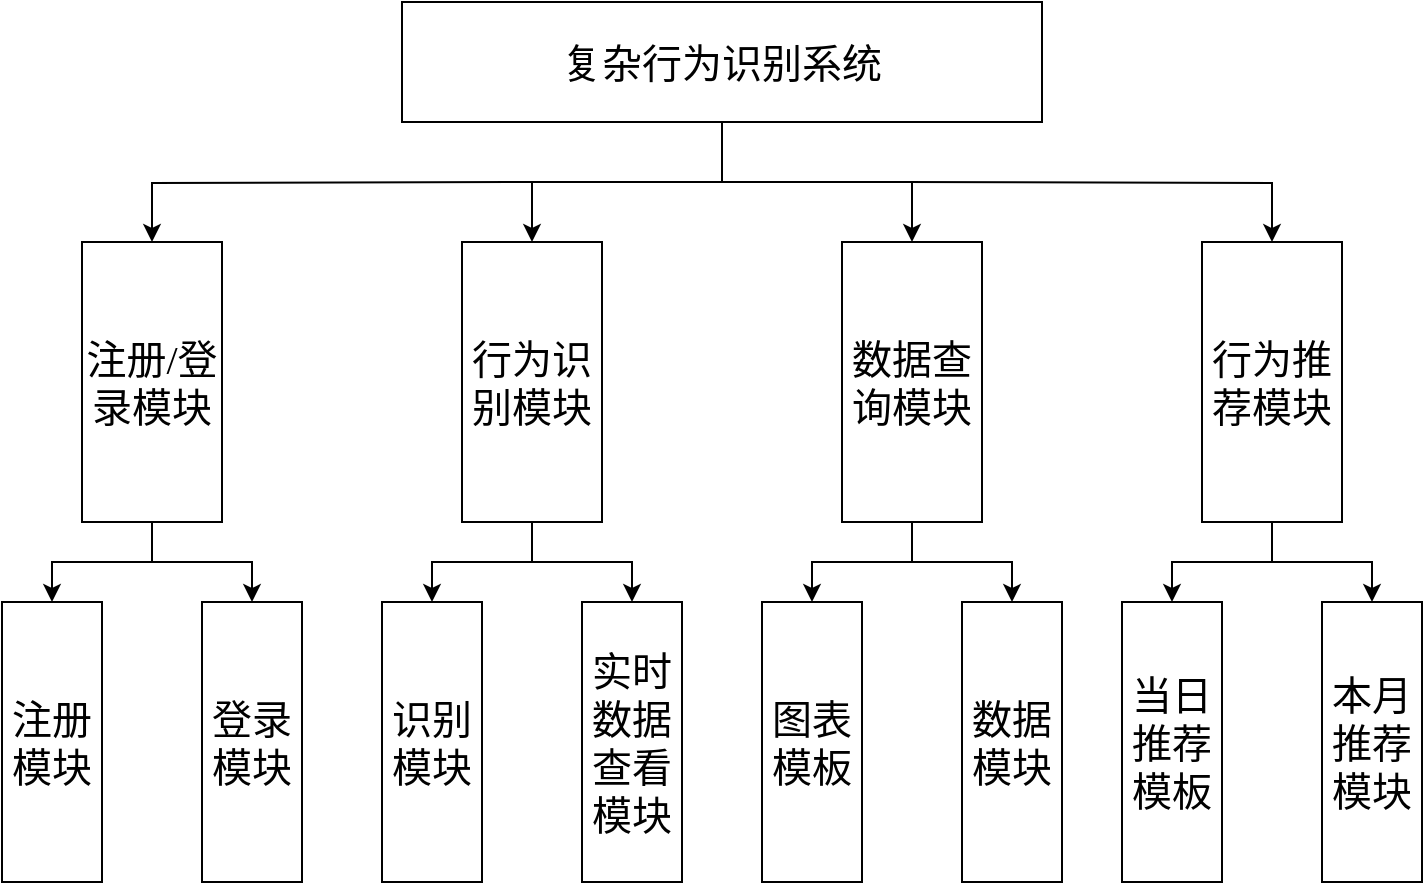 <mxfile version="12.9.14" type="github">
  <diagram id="879hA1ASLOYgRwbTXVKG" name="Page-1">
    <mxGraphModel dx="1643" dy="849" grid="1" gridSize="10" guides="1" tooltips="1" connect="1" arrows="1" fold="1" page="1" pageScale="1" pageWidth="827" pageHeight="1169" math="0" shadow="0">
      <root>
        <mxCell id="0" />
        <mxCell id="1" parent="0" />
        <mxCell id="HFOiEgos_aeJ5IK0qum7-43" value="" style="edgeStyle=orthogonalEdgeStyle;rounded=0;orthogonalLoop=1;jettySize=auto;html=1;fontSize=20;fontFamily=Times New Roman;" parent="1" source="HFOiEgos_aeJ5IK0qum7-1" target="HFOiEgos_aeJ5IK0qum7-35" edge="1">
          <mxGeometry relative="1" as="geometry" />
        </mxCell>
        <mxCell id="HFOiEgos_aeJ5IK0qum7-44" style="edgeStyle=orthogonalEdgeStyle;rounded=0;orthogonalLoop=1;jettySize=auto;html=1;entryX=0.5;entryY=0;entryDx=0;entryDy=0;fontSize=20;fontFamily=Times New Roman;" parent="1" target="HFOiEgos_aeJ5IK0qum7-2" edge="1">
          <mxGeometry relative="1" as="geometry">
            <mxPoint x="500" y="210" as="sourcePoint" />
          </mxGeometry>
        </mxCell>
        <mxCell id="HFOiEgos_aeJ5IK0qum7-45" style="edgeStyle=orthogonalEdgeStyle;rounded=0;orthogonalLoop=1;jettySize=auto;html=1;fontSize=20;fontFamily=Times New Roman;" parent="1" source="HFOiEgos_aeJ5IK0qum7-1" target="HFOiEgos_aeJ5IK0qum7-40" edge="1">
          <mxGeometry relative="1" as="geometry" />
        </mxCell>
        <mxCell id="BIK9IRMLcHV4LQx9Entj-6" style="edgeStyle=orthogonalEdgeStyle;rounded=0;orthogonalLoop=1;jettySize=auto;html=1;entryX=0.5;entryY=0;entryDx=0;entryDy=0;" edge="1" parent="1" target="BIK9IRMLcHV4LQx9Entj-3">
          <mxGeometry relative="1" as="geometry">
            <mxPoint x="680" y="210" as="sourcePoint" />
          </mxGeometry>
        </mxCell>
        <mxCell id="HFOiEgos_aeJ5IK0qum7-1" value="复杂行为识别系统" style="rounded=0;whiteSpace=wrap;html=1;fontSize=20;fontFamily=Times New Roman;" parent="1" vertex="1">
          <mxGeometry x="430" y="120" width="320" height="60" as="geometry" />
        </mxCell>
        <mxCell id="HFOiEgos_aeJ5IK0qum7-6" value="" style="edgeStyle=orthogonalEdgeStyle;rounded=0;orthogonalLoop=1;jettySize=auto;html=1;entryX=0.5;entryY=0;entryDx=0;entryDy=0;fontSize=20;fontFamily=Times New Roman;" parent="1" source="HFOiEgos_aeJ5IK0qum7-2" target="HFOiEgos_aeJ5IK0qum7-5" edge="1">
          <mxGeometry relative="1" as="geometry" />
        </mxCell>
        <mxCell id="HFOiEgos_aeJ5IK0qum7-22" style="edgeStyle=orthogonalEdgeStyle;rounded=0;orthogonalLoop=1;jettySize=auto;html=1;entryX=0.5;entryY=0;entryDx=0;entryDy=0;fontSize=20;fontFamily=Times New Roman;" parent="1" source="HFOiEgos_aeJ5IK0qum7-2" target="HFOiEgos_aeJ5IK0qum7-10" edge="1">
          <mxGeometry relative="1" as="geometry" />
        </mxCell>
        <mxCell id="HFOiEgos_aeJ5IK0qum7-2" value="注册/登录模块" style="rounded=0;whiteSpace=wrap;html=1;fontSize=20;fontFamily=Times New Roman;" parent="1" vertex="1">
          <mxGeometry x="270" y="240" width="70" height="140" as="geometry" />
        </mxCell>
        <mxCell id="HFOiEgos_aeJ5IK0qum7-5" value="注册模块" style="rounded=0;whiteSpace=wrap;html=1;fontSize=20;fontFamily=Times New Roman;" parent="1" vertex="1">
          <mxGeometry x="230" y="420" width="50" height="140" as="geometry" />
        </mxCell>
        <mxCell id="HFOiEgos_aeJ5IK0qum7-10" value="登录模块" style="rounded=0;whiteSpace=wrap;html=1;fontSize=20;fontFamily=Times New Roman;" parent="1" vertex="1">
          <mxGeometry x="330" y="420" width="50" height="140" as="geometry" />
        </mxCell>
        <mxCell id="HFOiEgos_aeJ5IK0qum7-33" value="" style="edgeStyle=orthogonalEdgeStyle;rounded=0;orthogonalLoop=1;jettySize=auto;html=1;entryX=0.5;entryY=0;entryDx=0;entryDy=0;fontSize=20;fontFamily=Times New Roman;" parent="1" source="HFOiEgos_aeJ5IK0qum7-35" target="HFOiEgos_aeJ5IK0qum7-36" edge="1">
          <mxGeometry relative="1" as="geometry" />
        </mxCell>
        <mxCell id="HFOiEgos_aeJ5IK0qum7-34" style="edgeStyle=orthogonalEdgeStyle;rounded=0;orthogonalLoop=1;jettySize=auto;html=1;entryX=0.5;entryY=0;entryDx=0;entryDy=0;fontSize=20;fontFamily=Times New Roman;" parent="1" source="HFOiEgos_aeJ5IK0qum7-35" target="HFOiEgos_aeJ5IK0qum7-37" edge="1">
          <mxGeometry relative="1" as="geometry" />
        </mxCell>
        <mxCell id="HFOiEgos_aeJ5IK0qum7-35" value="行为识别模块" style="rounded=0;whiteSpace=wrap;html=1;fontSize=20;fontFamily=Times New Roman;" parent="1" vertex="1">
          <mxGeometry x="460" y="240" width="70" height="140" as="geometry" />
        </mxCell>
        <mxCell id="HFOiEgos_aeJ5IK0qum7-36" value="识别模块" style="rounded=0;whiteSpace=wrap;html=1;fontSize=20;fontFamily=Times New Roman;" parent="1" vertex="1">
          <mxGeometry x="420" y="420" width="50" height="140" as="geometry" />
        </mxCell>
        <mxCell id="HFOiEgos_aeJ5IK0qum7-37" value="实时数据查看模块" style="rounded=0;whiteSpace=wrap;html=1;fontSize=20;fontFamily=Times New Roman;" parent="1" vertex="1">
          <mxGeometry x="520" y="420" width="50" height="140" as="geometry" />
        </mxCell>
        <mxCell id="HFOiEgos_aeJ5IK0qum7-38" value="" style="edgeStyle=orthogonalEdgeStyle;rounded=0;orthogonalLoop=1;jettySize=auto;html=1;entryX=0.5;entryY=0;entryDx=0;entryDy=0;fontSize=20;fontFamily=Times New Roman;" parent="1" source="HFOiEgos_aeJ5IK0qum7-40" target="HFOiEgos_aeJ5IK0qum7-41" edge="1">
          <mxGeometry relative="1" as="geometry" />
        </mxCell>
        <mxCell id="HFOiEgos_aeJ5IK0qum7-39" style="edgeStyle=orthogonalEdgeStyle;rounded=0;orthogonalLoop=1;jettySize=auto;html=1;entryX=0.5;entryY=0;entryDx=0;entryDy=0;fontSize=20;fontFamily=Times New Roman;" parent="1" source="HFOiEgos_aeJ5IK0qum7-40" target="HFOiEgos_aeJ5IK0qum7-42" edge="1">
          <mxGeometry relative="1" as="geometry" />
        </mxCell>
        <mxCell id="HFOiEgos_aeJ5IK0qum7-40" value="数据查询模块" style="rounded=0;whiteSpace=wrap;html=1;fontSize=20;fontFamily=Times New Roman;" parent="1" vertex="1">
          <mxGeometry x="650" y="240" width="70" height="140" as="geometry" />
        </mxCell>
        <mxCell id="HFOiEgos_aeJ5IK0qum7-41" value="图表模板" style="rounded=0;whiteSpace=wrap;html=1;fontSize=20;fontFamily=Times New Roman;" parent="1" vertex="1">
          <mxGeometry x="610" y="420" width="50" height="140" as="geometry" />
        </mxCell>
        <mxCell id="HFOiEgos_aeJ5IK0qum7-42" value="数据模块" style="rounded=0;whiteSpace=wrap;html=1;fontSize=20;fontFamily=Times New Roman;" parent="1" vertex="1">
          <mxGeometry x="710" y="420" width="50" height="140" as="geometry" />
        </mxCell>
        <mxCell id="BIK9IRMLcHV4LQx9Entj-1" value="" style="edgeStyle=orthogonalEdgeStyle;rounded=0;orthogonalLoop=1;jettySize=auto;html=1;entryX=0.5;entryY=0;entryDx=0;entryDy=0;fontSize=20;fontFamily=Times New Roman;" edge="1" parent="1" source="BIK9IRMLcHV4LQx9Entj-3" target="BIK9IRMLcHV4LQx9Entj-4">
          <mxGeometry relative="1" as="geometry" />
        </mxCell>
        <mxCell id="BIK9IRMLcHV4LQx9Entj-2" style="edgeStyle=orthogonalEdgeStyle;rounded=0;orthogonalLoop=1;jettySize=auto;html=1;entryX=0.5;entryY=0;entryDx=0;entryDy=0;fontSize=20;fontFamily=Times New Roman;" edge="1" parent="1" source="BIK9IRMLcHV4LQx9Entj-3" target="BIK9IRMLcHV4LQx9Entj-5">
          <mxGeometry relative="1" as="geometry" />
        </mxCell>
        <mxCell id="BIK9IRMLcHV4LQx9Entj-3" value="行为推荐模块" style="rounded=0;whiteSpace=wrap;html=1;fontSize=20;fontFamily=Times New Roman;" vertex="1" parent="1">
          <mxGeometry x="830" y="240" width="70" height="140" as="geometry" />
        </mxCell>
        <mxCell id="BIK9IRMLcHV4LQx9Entj-4" value="当日推荐模板" style="rounded=0;whiteSpace=wrap;html=1;fontSize=20;fontFamily=Times New Roman;" vertex="1" parent="1">
          <mxGeometry x="790" y="420" width="50" height="140" as="geometry" />
        </mxCell>
        <mxCell id="BIK9IRMLcHV4LQx9Entj-5" value="本月推荐模块" style="rounded=0;whiteSpace=wrap;html=1;fontSize=20;fontFamily=Times New Roman;" vertex="1" parent="1">
          <mxGeometry x="890" y="420" width="50" height="140" as="geometry" />
        </mxCell>
      </root>
    </mxGraphModel>
  </diagram>
</mxfile>
